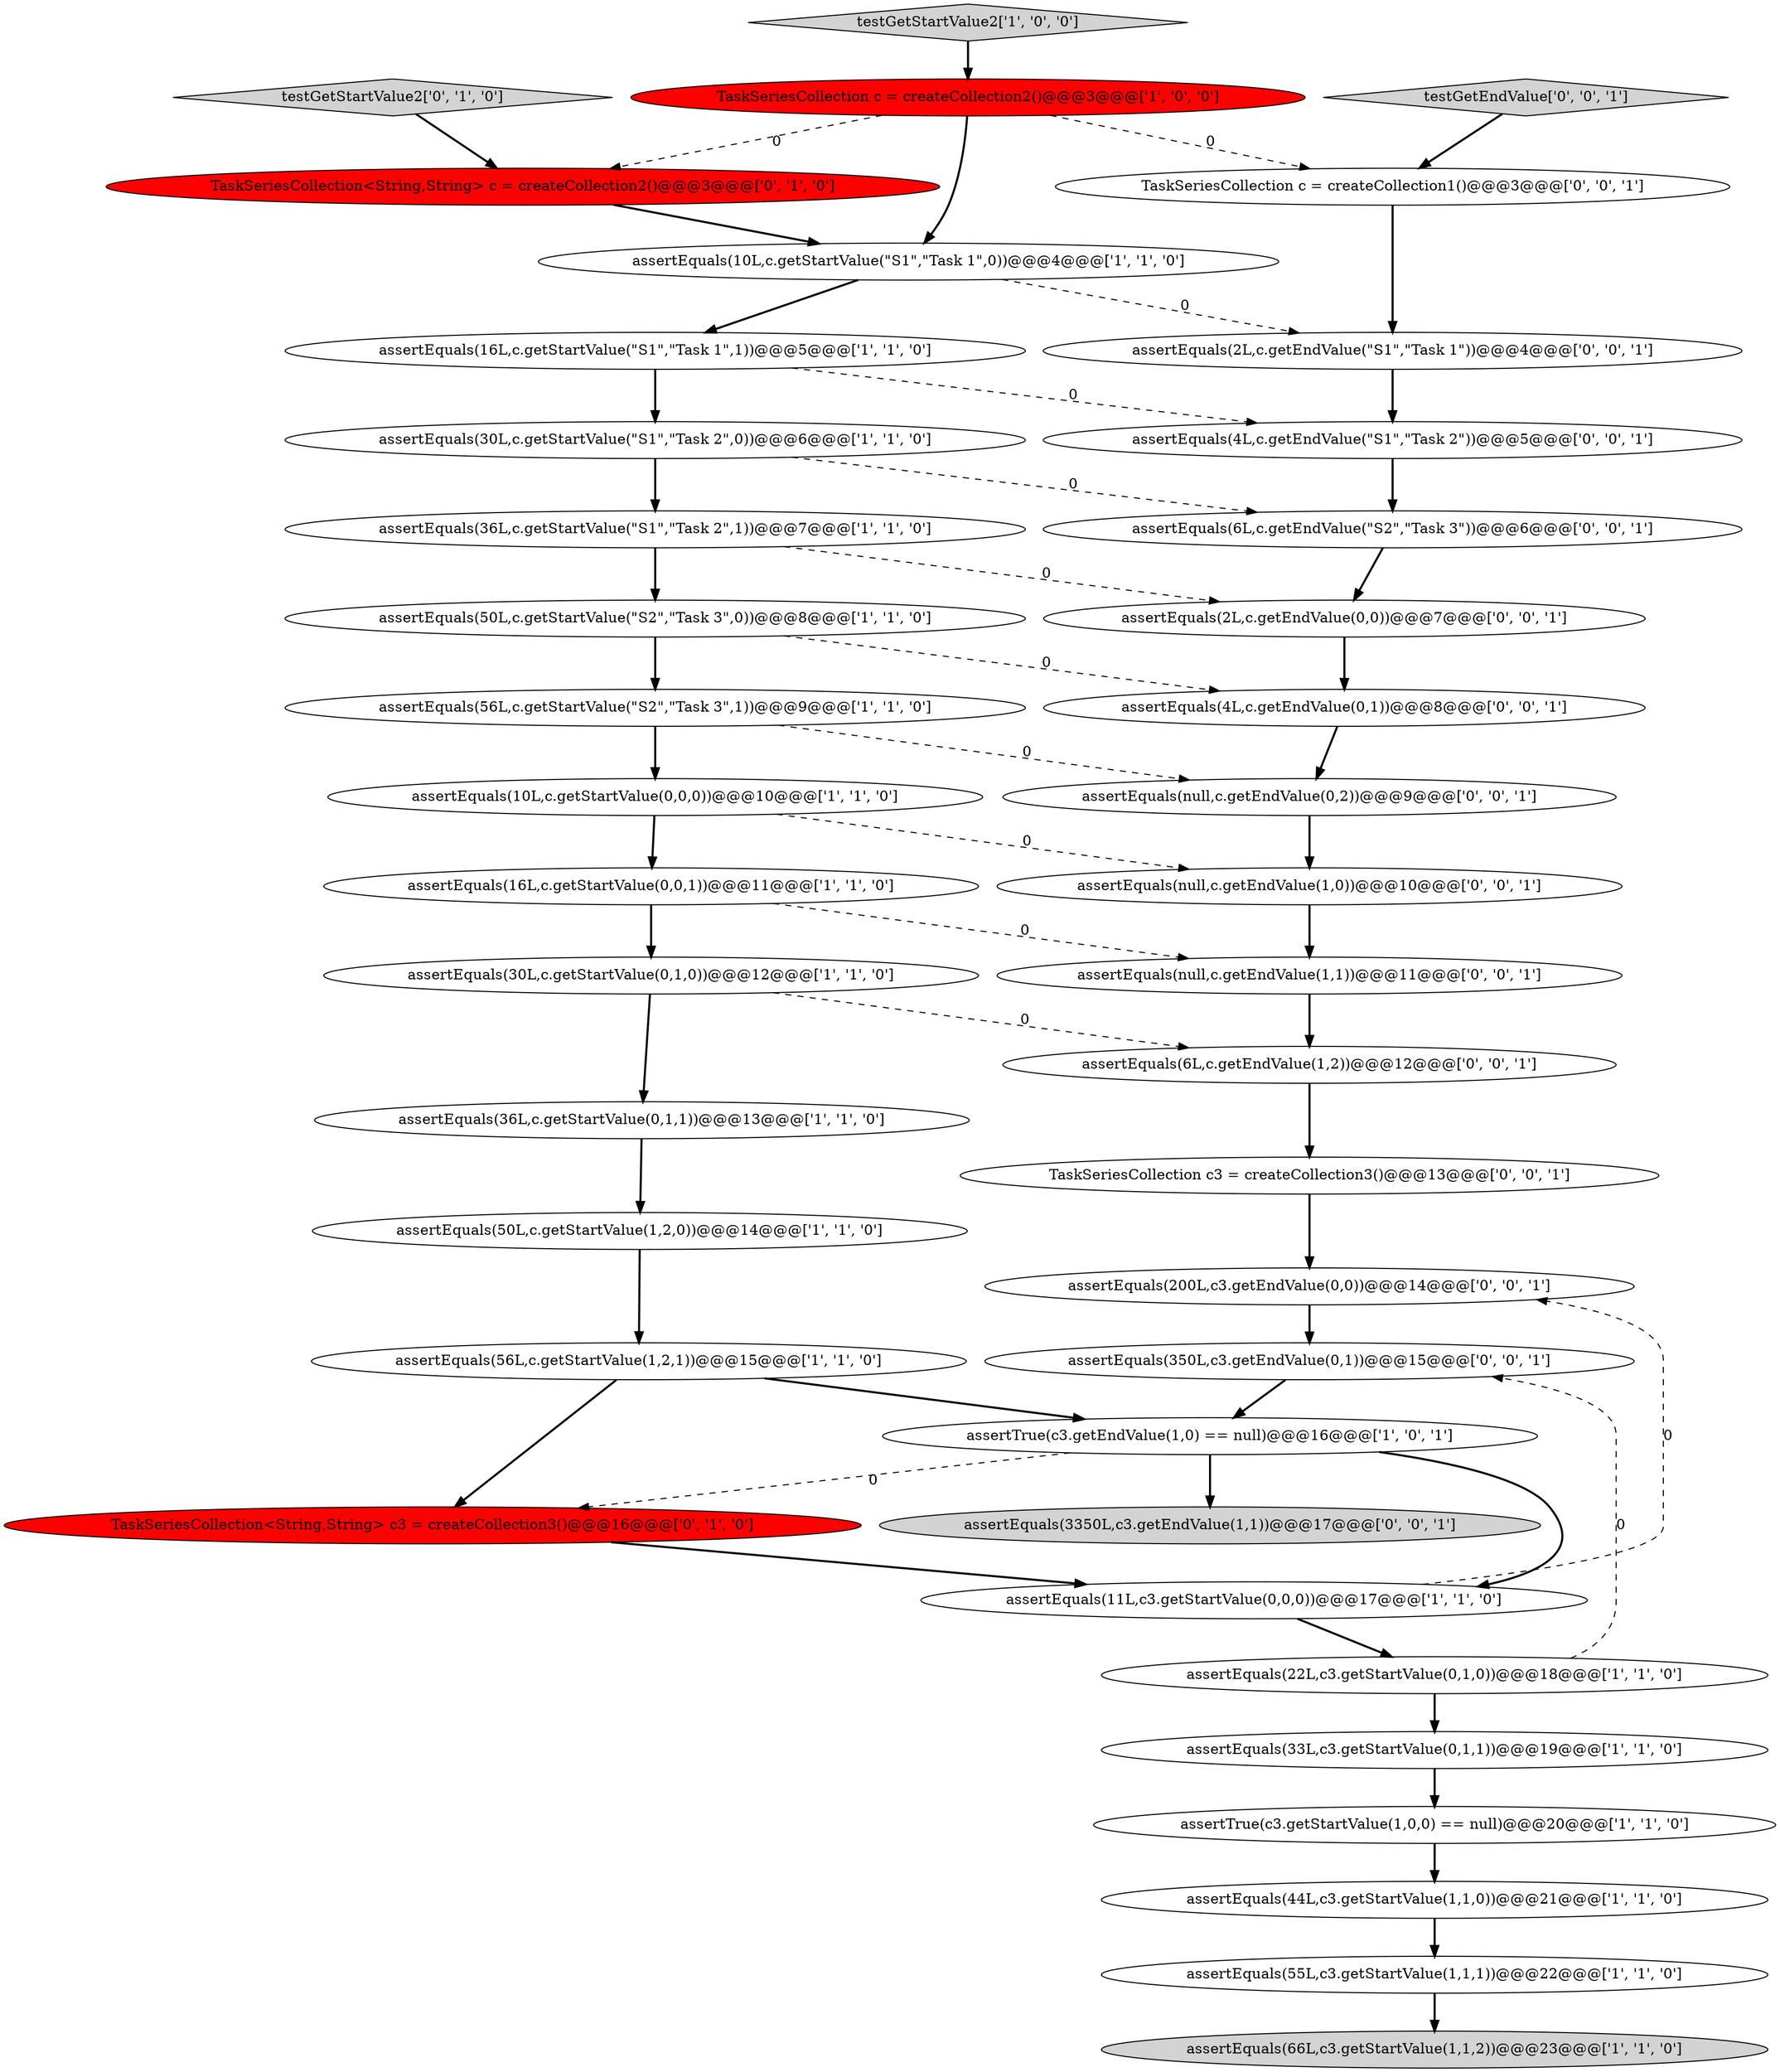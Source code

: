 digraph {
28 [style = filled, label = "assertEquals(2L,c.getEndValue(0,0))@@@7@@@['0', '0', '1']", fillcolor = white, shape = ellipse image = "AAA0AAABBB3BBB"];
33 [style = filled, label = "TaskSeriesCollection c3 = createCollection3()@@@13@@@['0', '0', '1']", fillcolor = white, shape = ellipse image = "AAA0AAABBB3BBB"];
6 [style = filled, label = "assertEquals(33L,c3.getStartValue(0,1,1))@@@19@@@['1', '1', '0']", fillcolor = white, shape = ellipse image = "AAA0AAABBB1BBB"];
36 [style = filled, label = "TaskSeriesCollection c = createCollection1()@@@3@@@['0', '0', '1']", fillcolor = white, shape = ellipse image = "AAA0AAABBB3BBB"];
23 [style = filled, label = "TaskSeriesCollection<String,String> c = createCollection2()@@@3@@@['0', '1', '0']", fillcolor = red, shape = ellipse image = "AAA1AAABBB2BBB"];
26 [style = filled, label = "assertEquals(4L,c.getEndValue(0,1))@@@8@@@['0', '0', '1']", fillcolor = white, shape = ellipse image = "AAA0AAABBB3BBB"];
34 [style = filled, label = "assertEquals(200L,c3.getEndValue(0,0))@@@14@@@['0', '0', '1']", fillcolor = white, shape = ellipse image = "AAA0AAABBB3BBB"];
16 [style = filled, label = "assertEquals(66L,c3.getStartValue(1,1,2))@@@23@@@['1', '1', '0']", fillcolor = lightgray, shape = ellipse image = "AAA0AAABBB1BBB"];
20 [style = filled, label = "assertEquals(50L,c.getStartValue(1,2,0))@@@14@@@['1', '1', '0']", fillcolor = white, shape = ellipse image = "AAA0AAABBB1BBB"];
18 [style = filled, label = "TaskSeriesCollection c = createCollection2()@@@3@@@['1', '0', '0']", fillcolor = red, shape = ellipse image = "AAA1AAABBB1BBB"];
30 [style = filled, label = "assertEquals(4L,c.getEndValue(\"S1\",\"Task 2\"))@@@5@@@['0', '0', '1']", fillcolor = white, shape = ellipse image = "AAA0AAABBB3BBB"];
14 [style = filled, label = "assertTrue(c3.getStartValue(1,0,0) == null)@@@20@@@['1', '1', '0']", fillcolor = white, shape = ellipse image = "AAA0AAABBB1BBB"];
1 [style = filled, label = "assertEquals(36L,c.getStartValue(\"S1\",\"Task 2\",1))@@@7@@@['1', '1', '0']", fillcolor = white, shape = ellipse image = "AAA0AAABBB1BBB"];
7 [style = filled, label = "assertEquals(50L,c.getStartValue(\"S2\",\"Task 3\",0))@@@8@@@['1', '1', '0']", fillcolor = white, shape = ellipse image = "AAA0AAABBB1BBB"];
32 [style = filled, label = "assertEquals(3350L,c3.getEndValue(1,1))@@@17@@@['0', '0', '1']", fillcolor = lightgray, shape = ellipse image = "AAA0AAABBB3BBB"];
9 [style = filled, label = "assertEquals(10L,c.getStartValue(\"S1\",\"Task 1\",0))@@@4@@@['1', '1', '0']", fillcolor = white, shape = ellipse image = "AAA0AAABBB1BBB"];
27 [style = filled, label = "assertEquals(6L,c.getEndValue(\"S2\",\"Task 3\"))@@@6@@@['0', '0', '1']", fillcolor = white, shape = ellipse image = "AAA0AAABBB3BBB"];
38 [style = filled, label = "assertEquals(6L,c.getEndValue(1,2))@@@12@@@['0', '0', '1']", fillcolor = white, shape = ellipse image = "AAA0AAABBB3BBB"];
22 [style = filled, label = "TaskSeriesCollection<String,String> c3 = createCollection3()@@@16@@@['0', '1', '0']", fillcolor = red, shape = ellipse image = "AAA1AAABBB2BBB"];
3 [style = filled, label = "assertEquals(30L,c.getStartValue(0,1,0))@@@12@@@['1', '1', '0']", fillcolor = white, shape = ellipse image = "AAA0AAABBB1BBB"];
25 [style = filled, label = "assertEquals(350L,c3.getEndValue(0,1))@@@15@@@['0', '0', '1']", fillcolor = white, shape = ellipse image = "AAA0AAABBB3BBB"];
37 [style = filled, label = "assertEquals(2L,c.getEndValue(\"S1\",\"Task 1\"))@@@4@@@['0', '0', '1']", fillcolor = white, shape = ellipse image = "AAA0AAABBB3BBB"];
11 [style = filled, label = "assertEquals(56L,c.getStartValue(1,2,1))@@@15@@@['1', '1', '0']", fillcolor = white, shape = ellipse image = "AAA0AAABBB1BBB"];
8 [style = filled, label = "assertEquals(11L,c3.getStartValue(0,0,0))@@@17@@@['1', '1', '0']", fillcolor = white, shape = ellipse image = "AAA0AAABBB1BBB"];
39 [style = filled, label = "assertEquals(null,c.getEndValue(1,0))@@@10@@@['0', '0', '1']", fillcolor = white, shape = ellipse image = "AAA0AAABBB3BBB"];
19 [style = filled, label = "assertEquals(16L,c.getStartValue(\"S1\",\"Task 1\",1))@@@5@@@['1', '1', '0']", fillcolor = white, shape = ellipse image = "AAA0AAABBB1BBB"];
10 [style = filled, label = "assertEquals(30L,c.getStartValue(\"S1\",\"Task 2\",0))@@@6@@@['1', '1', '0']", fillcolor = white, shape = ellipse image = "AAA0AAABBB1BBB"];
12 [style = filled, label = "assertEquals(56L,c.getStartValue(\"S2\",\"Task 3\",1))@@@9@@@['1', '1', '0']", fillcolor = white, shape = ellipse image = "AAA0AAABBB1BBB"];
5 [style = filled, label = "assertEquals(10L,c.getStartValue(0,0,0))@@@10@@@['1', '1', '0']", fillcolor = white, shape = ellipse image = "AAA0AAABBB1BBB"];
24 [style = filled, label = "testGetStartValue2['0', '1', '0']", fillcolor = lightgray, shape = diamond image = "AAA0AAABBB2BBB"];
17 [style = filled, label = "assertEquals(55L,c3.getStartValue(1,1,1))@@@22@@@['1', '1', '0']", fillcolor = white, shape = ellipse image = "AAA0AAABBB1BBB"];
15 [style = filled, label = "testGetStartValue2['1', '0', '0']", fillcolor = lightgray, shape = diamond image = "AAA0AAABBB1BBB"];
4 [style = filled, label = "assertTrue(c3.getEndValue(1,0) == null)@@@16@@@['1', '0', '1']", fillcolor = white, shape = ellipse image = "AAA0AAABBB1BBB"];
31 [style = filled, label = "assertEquals(null,c.getEndValue(0,2))@@@9@@@['0', '0', '1']", fillcolor = white, shape = ellipse image = "AAA0AAABBB3BBB"];
0 [style = filled, label = "assertEquals(16L,c.getStartValue(0,0,1))@@@11@@@['1', '1', '0']", fillcolor = white, shape = ellipse image = "AAA0AAABBB1BBB"];
2 [style = filled, label = "assertEquals(36L,c.getStartValue(0,1,1))@@@13@@@['1', '1', '0']", fillcolor = white, shape = ellipse image = "AAA0AAABBB1BBB"];
35 [style = filled, label = "assertEquals(null,c.getEndValue(1,1))@@@11@@@['0', '0', '1']", fillcolor = white, shape = ellipse image = "AAA0AAABBB3BBB"];
13 [style = filled, label = "assertEquals(22L,c3.getStartValue(0,1,0))@@@18@@@['1', '1', '0']", fillcolor = white, shape = ellipse image = "AAA0AAABBB1BBB"];
29 [style = filled, label = "testGetEndValue['0', '0', '1']", fillcolor = lightgray, shape = diamond image = "AAA0AAABBB3BBB"];
21 [style = filled, label = "assertEquals(44L,c3.getStartValue(1,1,0))@@@21@@@['1', '1', '0']", fillcolor = white, shape = ellipse image = "AAA0AAABBB1BBB"];
0->3 [style = bold, label=""];
29->36 [style = bold, label=""];
2->20 [style = bold, label=""];
34->25 [style = bold, label=""];
12->5 [style = bold, label=""];
7->12 [style = bold, label=""];
37->30 [style = bold, label=""];
27->28 [style = bold, label=""];
11->4 [style = bold, label=""];
30->27 [style = bold, label=""];
3->38 [style = dashed, label="0"];
12->31 [style = dashed, label="0"];
25->4 [style = bold, label=""];
8->34 [style = dashed, label="0"];
19->10 [style = bold, label=""];
28->26 [style = bold, label=""];
5->39 [style = dashed, label="0"];
4->22 [style = dashed, label="0"];
13->25 [style = dashed, label="0"];
10->27 [style = dashed, label="0"];
1->28 [style = dashed, label="0"];
1->7 [style = bold, label=""];
15->18 [style = bold, label=""];
9->37 [style = dashed, label="0"];
6->14 [style = bold, label=""];
22->8 [style = bold, label=""];
26->31 [style = bold, label=""];
19->30 [style = dashed, label="0"];
3->2 [style = bold, label=""];
5->0 [style = bold, label=""];
18->23 [style = dashed, label="0"];
18->36 [style = dashed, label="0"];
39->35 [style = bold, label=""];
18->9 [style = bold, label=""];
11->22 [style = bold, label=""];
9->19 [style = bold, label=""];
4->8 [style = bold, label=""];
36->37 [style = bold, label=""];
31->39 [style = bold, label=""];
35->38 [style = bold, label=""];
13->6 [style = bold, label=""];
0->35 [style = dashed, label="0"];
7->26 [style = dashed, label="0"];
38->33 [style = bold, label=""];
10->1 [style = bold, label=""];
23->9 [style = bold, label=""];
33->34 [style = bold, label=""];
21->17 [style = bold, label=""];
14->21 [style = bold, label=""];
4->32 [style = bold, label=""];
17->16 [style = bold, label=""];
8->13 [style = bold, label=""];
20->11 [style = bold, label=""];
24->23 [style = bold, label=""];
}

